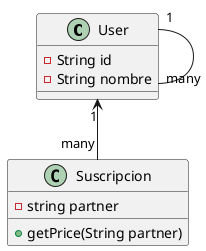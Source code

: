 @startuml
 User "1" -- "many" User
 User   "1" <-- "many" Suscripcion
class User {
 - String id
 - String nombre

}

class Suscripcion{
 -string partner
  +getPrice(String partner)
}




@enduml
